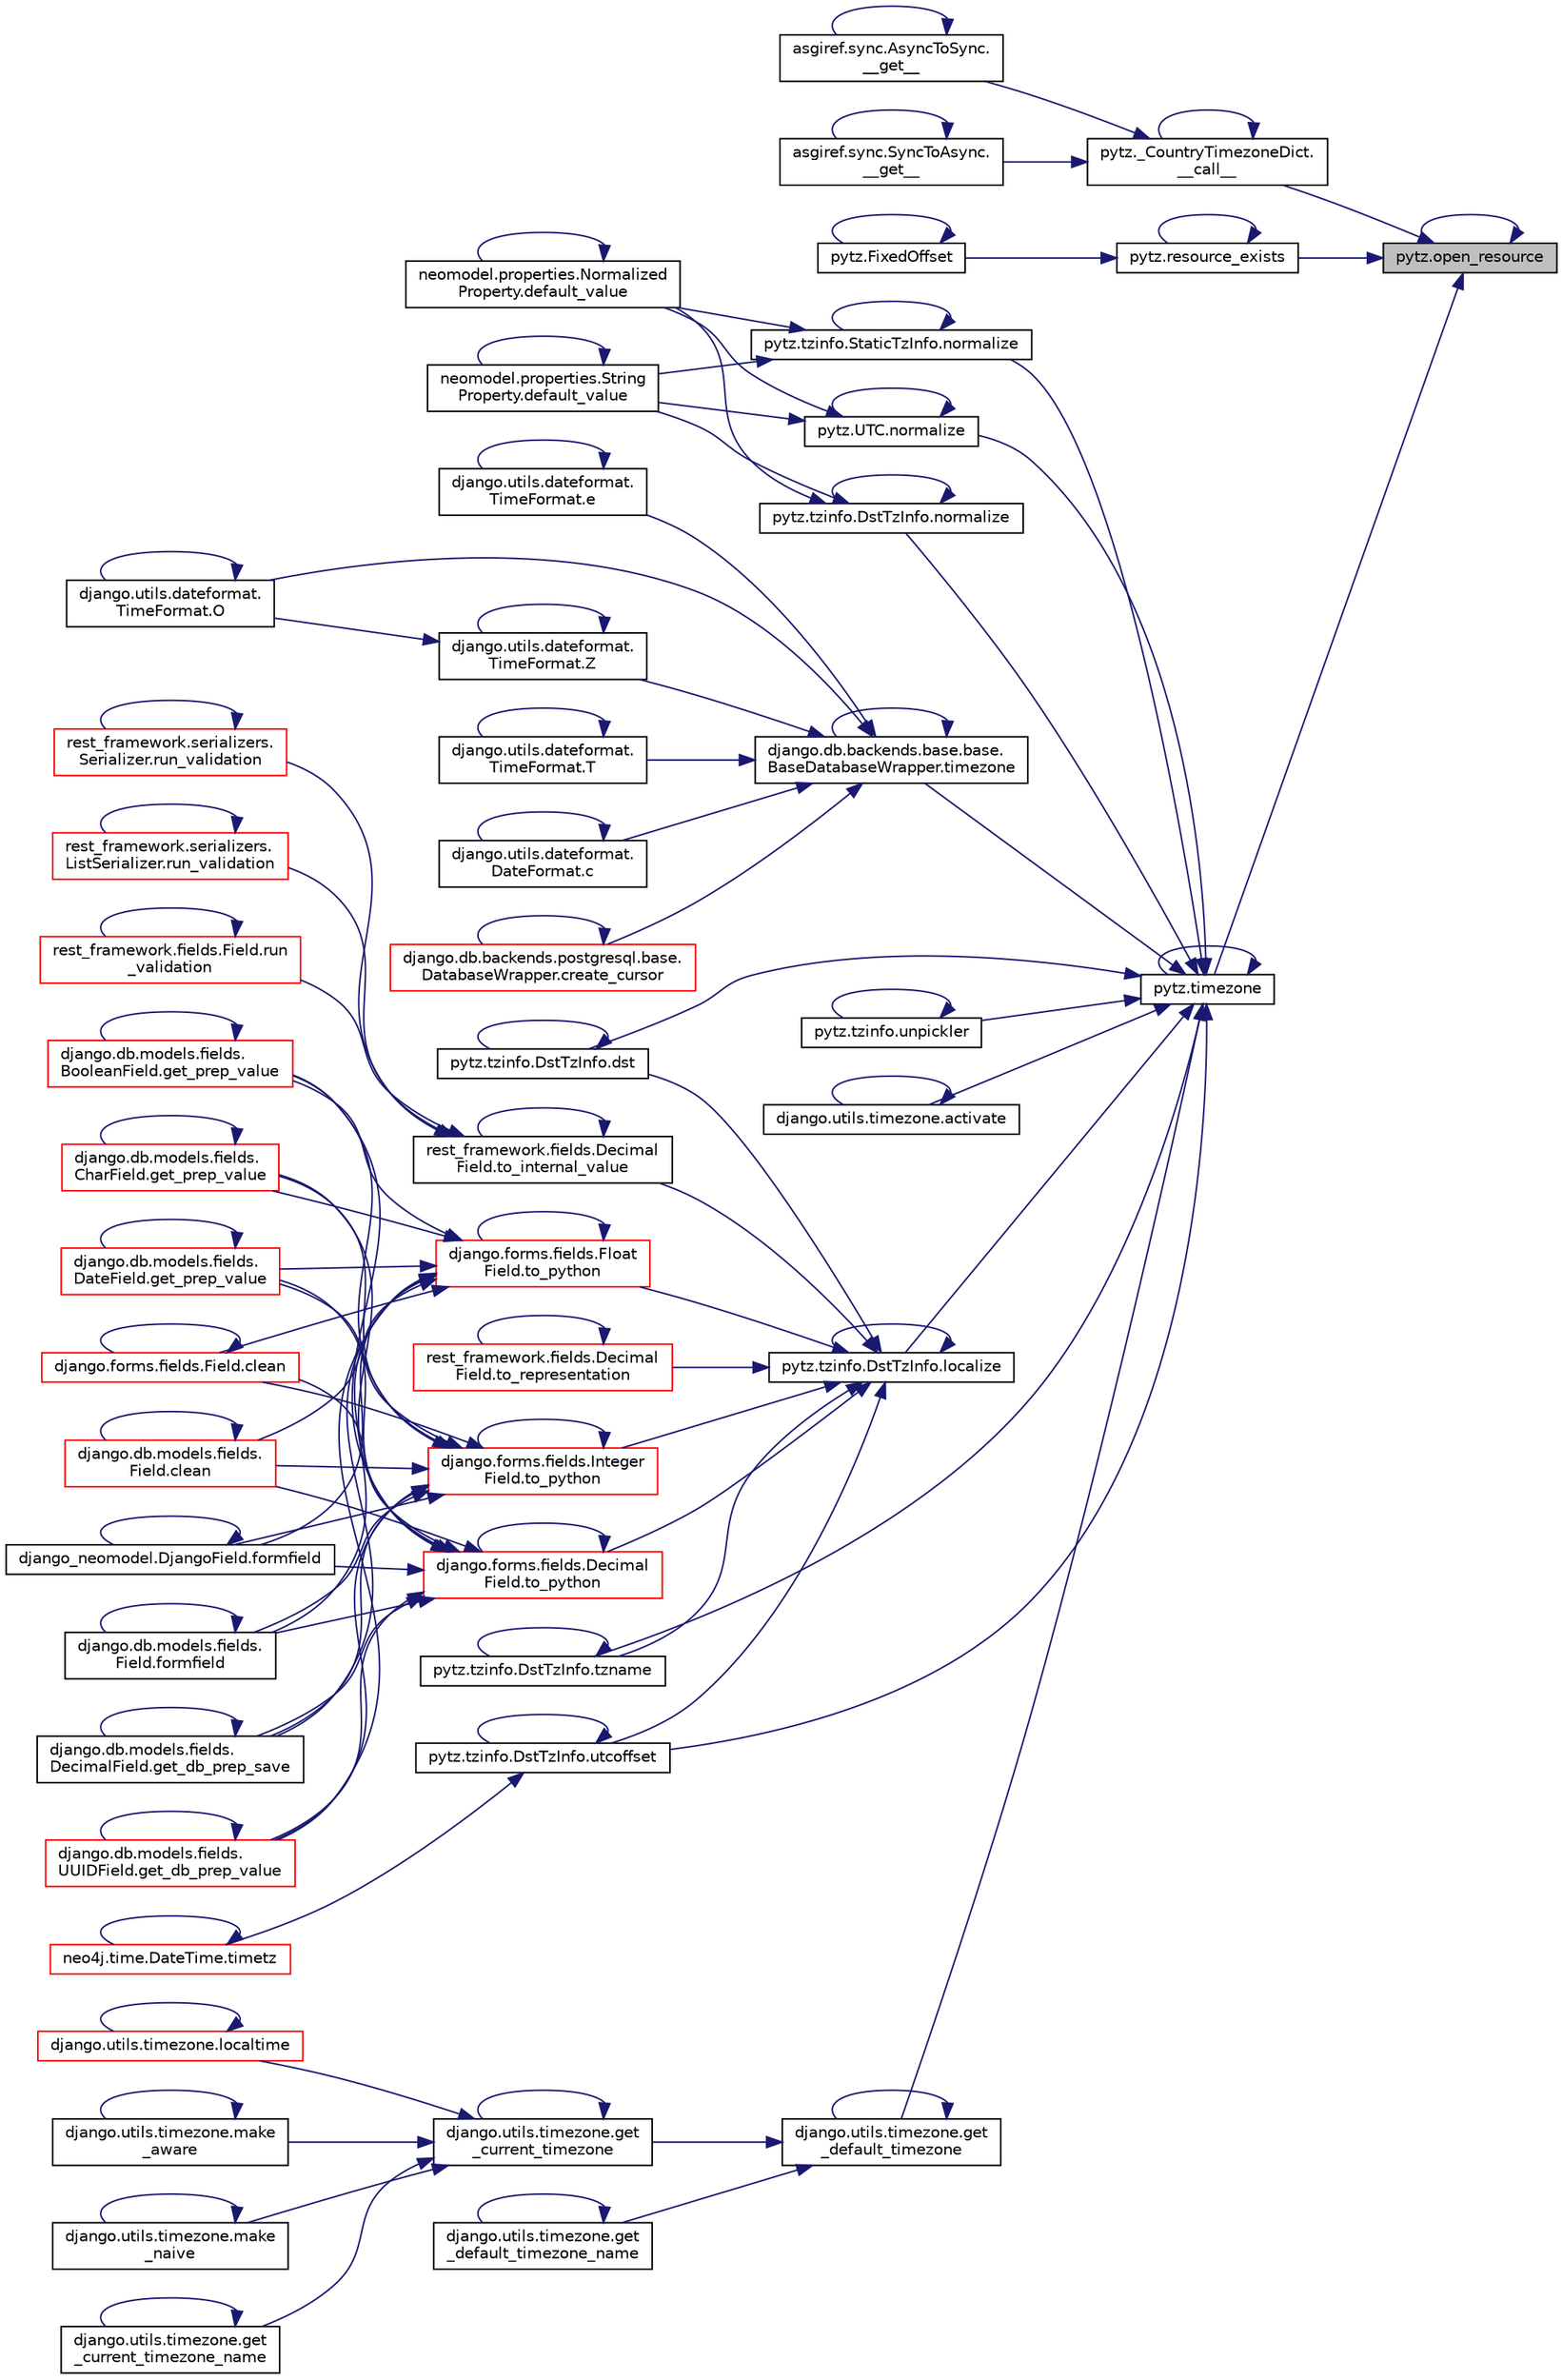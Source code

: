 digraph "pytz.open_resource"
{
 // LATEX_PDF_SIZE
  edge [fontname="Helvetica",fontsize="10",labelfontname="Helvetica",labelfontsize="10"];
  node [fontname="Helvetica",fontsize="10",shape=record];
  rankdir="RL";
  Node1 [label="pytz.open_resource",height=0.2,width=0.4,color="black", fillcolor="grey75", style="filled", fontcolor="black",tooltip=" "];
  Node1 -> Node2 [dir="back",color="midnightblue",fontsize="10",style="solid",fontname="Helvetica"];
  Node2 [label="pytz._CountryTimezoneDict.\l__call__",height=0.2,width=0.4,color="black", fillcolor="white", style="filled",URL="$dd/d56/classpytz_1_1___country_timezone_dict.html#ad7a167f353935da067e3e0e282315023",tooltip=" "];
  Node2 -> Node2 [dir="back",color="midnightblue",fontsize="10",style="solid",fontname="Helvetica"];
  Node2 -> Node3 [dir="back",color="midnightblue",fontsize="10",style="solid",fontname="Helvetica"];
  Node3 [label="asgiref.sync.AsyncToSync.\l__get__",height=0.2,width=0.4,color="black", fillcolor="white", style="filled",URL="$d9/d29/classasgiref_1_1sync_1_1_async_to_sync.html#a46832a12ae2d274d0c12529ddfed2c0b",tooltip=" "];
  Node3 -> Node3 [dir="back",color="midnightblue",fontsize="10",style="solid",fontname="Helvetica"];
  Node2 -> Node4 [dir="back",color="midnightblue",fontsize="10",style="solid",fontname="Helvetica"];
  Node4 [label="asgiref.sync.SyncToAsync.\l__get__",height=0.2,width=0.4,color="black", fillcolor="white", style="filled",URL="$de/d26/classasgiref_1_1sync_1_1_sync_to_async.html#a73128fe0b173a144bbf422953df88ddb",tooltip=" "];
  Node4 -> Node4 [dir="back",color="midnightblue",fontsize="10",style="solid",fontname="Helvetica"];
  Node1 -> Node1 [dir="back",color="midnightblue",fontsize="10",style="solid",fontname="Helvetica"];
  Node1 -> Node5 [dir="back",color="midnightblue",fontsize="10",style="solid",fontname="Helvetica"];
  Node5 [label="pytz.resource_exists",height=0.2,width=0.4,color="black", fillcolor="white", style="filled",URL="$d2/df0/namespacepytz.html#a438c8878c1f251185ee9f2233acf6f89",tooltip=" "];
  Node5 -> Node6 [dir="back",color="midnightblue",fontsize="10",style="solid",fontname="Helvetica"];
  Node6 [label="pytz.FixedOffset",height=0.2,width=0.4,color="black", fillcolor="white", style="filled",URL="$d2/df0/namespacepytz.html#af79016a547a0b7bae15ac4218644a224",tooltip=" "];
  Node6 -> Node6 [dir="back",color="midnightblue",fontsize="10",style="solid",fontname="Helvetica"];
  Node5 -> Node5 [dir="back",color="midnightblue",fontsize="10",style="solid",fontname="Helvetica"];
  Node1 -> Node7 [dir="back",color="midnightblue",fontsize="10",style="solid",fontname="Helvetica"];
  Node7 [label="pytz.timezone",height=0.2,width=0.4,color="black", fillcolor="white", style="filled",URL="$d2/df0/namespacepytz.html#a864aeabe33e444f56b55e925803db0be",tooltip=" "];
  Node7 -> Node8 [dir="back",color="midnightblue",fontsize="10",style="solid",fontname="Helvetica"];
  Node8 [label="django.utils.timezone.activate",height=0.2,width=0.4,color="black", fillcolor="white", style="filled",URL="$d2/dc0/namespacedjango_1_1utils_1_1timezone.html#add1cd96e006c4fb087b389faf9c798e7",tooltip=" "];
  Node8 -> Node8 [dir="back",color="midnightblue",fontsize="10",style="solid",fontname="Helvetica"];
  Node7 -> Node9 [dir="back",color="midnightblue",fontsize="10",style="solid",fontname="Helvetica"];
  Node9 [label="pytz.tzinfo.DstTzInfo.dst",height=0.2,width=0.4,color="black", fillcolor="white", style="filled",URL="$d4/d11/classpytz_1_1tzinfo_1_1_dst_tz_info.html#adbd7011c964e122ada53385ecda40bd2",tooltip=" "];
  Node9 -> Node9 [dir="back",color="midnightblue",fontsize="10",style="solid",fontname="Helvetica"];
  Node7 -> Node10 [dir="back",color="midnightblue",fontsize="10",style="solid",fontname="Helvetica"];
  Node10 [label="django.utils.timezone.get\l_default_timezone",height=0.2,width=0.4,color="black", fillcolor="white", style="filled",URL="$d2/dc0/namespacedjango_1_1utils_1_1timezone.html#aa1573d5c157dd1afd221ebda98e9a73d",tooltip=" "];
  Node10 -> Node11 [dir="back",color="midnightblue",fontsize="10",style="solid",fontname="Helvetica"];
  Node11 [label="django.utils.timezone.get\l_current_timezone",height=0.2,width=0.4,color="black", fillcolor="white", style="filled",URL="$d2/dc0/namespacedjango_1_1utils_1_1timezone.html#a1227004eefd0c47a79ca5a06e84850e2",tooltip=" "];
  Node11 -> Node11 [dir="back",color="midnightblue",fontsize="10",style="solid",fontname="Helvetica"];
  Node11 -> Node12 [dir="back",color="midnightblue",fontsize="10",style="solid",fontname="Helvetica"];
  Node12 [label="django.utils.timezone.get\l_current_timezone_name",height=0.2,width=0.4,color="black", fillcolor="white", style="filled",URL="$d2/dc0/namespacedjango_1_1utils_1_1timezone.html#a66e74d84cb11108468ea7a91c7cab5d9",tooltip=" "];
  Node12 -> Node12 [dir="back",color="midnightblue",fontsize="10",style="solid",fontname="Helvetica"];
  Node11 -> Node13 [dir="back",color="midnightblue",fontsize="10",style="solid",fontname="Helvetica"];
  Node13 [label="django.utils.timezone.localtime",height=0.2,width=0.4,color="red", fillcolor="white", style="filled",URL="$d2/dc0/namespacedjango_1_1utils_1_1timezone.html#a85c6e2248124bb6bfb7d8c3282f42635",tooltip=" "];
  Node13 -> Node13 [dir="back",color="midnightblue",fontsize="10",style="solid",fontname="Helvetica"];
  Node11 -> Node16 [dir="back",color="midnightblue",fontsize="10",style="solid",fontname="Helvetica"];
  Node16 [label="django.utils.timezone.make\l_aware",height=0.2,width=0.4,color="black", fillcolor="white", style="filled",URL="$d2/dc0/namespacedjango_1_1utils_1_1timezone.html#a8a4f205af49497d5871b2e3847a86892",tooltip=" "];
  Node16 -> Node16 [dir="back",color="midnightblue",fontsize="10",style="solid",fontname="Helvetica"];
  Node11 -> Node17 [dir="back",color="midnightblue",fontsize="10",style="solid",fontname="Helvetica"];
  Node17 [label="django.utils.timezone.make\l_naive",height=0.2,width=0.4,color="black", fillcolor="white", style="filled",URL="$d2/dc0/namespacedjango_1_1utils_1_1timezone.html#a81c3feff335d54e4aefa891f168f4006",tooltip=" "];
  Node17 -> Node17 [dir="back",color="midnightblue",fontsize="10",style="solid",fontname="Helvetica"];
  Node10 -> Node10 [dir="back",color="midnightblue",fontsize="10",style="solid",fontname="Helvetica"];
  Node10 -> Node18 [dir="back",color="midnightblue",fontsize="10",style="solid",fontname="Helvetica"];
  Node18 [label="django.utils.timezone.get\l_default_timezone_name",height=0.2,width=0.4,color="black", fillcolor="white", style="filled",URL="$d2/dc0/namespacedjango_1_1utils_1_1timezone.html#a5bc94f3aa7956f119859081cc935fb61",tooltip=" "];
  Node18 -> Node18 [dir="back",color="midnightblue",fontsize="10",style="solid",fontname="Helvetica"];
  Node7 -> Node19 [dir="back",color="midnightblue",fontsize="10",style="solid",fontname="Helvetica"];
  Node19 [label="pytz.tzinfo.DstTzInfo.localize",height=0.2,width=0.4,color="black", fillcolor="white", style="filled",URL="$d4/d11/classpytz_1_1tzinfo_1_1_dst_tz_info.html#af64331f2a0016d6ca9a4cfcc4d86ad89",tooltip=" "];
  Node19 -> Node9 [dir="back",color="midnightblue",fontsize="10",style="solid",fontname="Helvetica"];
  Node19 -> Node19 [dir="back",color="midnightblue",fontsize="10",style="solid",fontname="Helvetica"];
  Node19 -> Node20 [dir="back",color="midnightblue",fontsize="10",style="solid",fontname="Helvetica"];
  Node20 [label="rest_framework.fields.Decimal\lField.to_internal_value",height=0.2,width=0.4,color="black", fillcolor="white", style="filled",URL="$d4/d29/classrest__framework_1_1fields_1_1_decimal_field.html#a6cdb80a498a4bed906bdac75cad383f0",tooltip=" "];
  Node20 -> Node21 [dir="back",color="midnightblue",fontsize="10",style="solid",fontname="Helvetica"];
  Node21 [label="rest_framework.fields.Field.run\l_validation",height=0.2,width=0.4,color="red", fillcolor="white", style="filled",URL="$d9/d53/classrest__framework_1_1fields_1_1_field.html#a0d839e2f6f6cabb5a6cdc7c27a03f306",tooltip=" "];
  Node21 -> Node21 [dir="back",color="midnightblue",fontsize="10",style="solid",fontname="Helvetica"];
  Node20 -> Node46 [dir="back",color="midnightblue",fontsize="10",style="solid",fontname="Helvetica"];
  Node46 [label="rest_framework.serializers.\lSerializer.run_validation",height=0.2,width=0.4,color="red", fillcolor="white", style="filled",URL="$de/daf/classrest__framework_1_1serializers_1_1_serializer.html#a4ba93749a73234e807f686e27e44f641",tooltip=" "];
  Node46 -> Node46 [dir="back",color="midnightblue",fontsize="10",style="solid",fontname="Helvetica"];
  Node20 -> Node47 [dir="back",color="midnightblue",fontsize="10",style="solid",fontname="Helvetica"];
  Node47 [label="rest_framework.serializers.\lListSerializer.run_validation",height=0.2,width=0.4,color="red", fillcolor="white", style="filled",URL="$d9/dee/classrest__framework_1_1serializers_1_1_list_serializer.html#a76cb05211ed1c5441dc50ccbde70a315",tooltip=" "];
  Node47 -> Node47 [dir="back",color="midnightblue",fontsize="10",style="solid",fontname="Helvetica"];
  Node20 -> Node20 [dir="back",color="midnightblue",fontsize="10",style="solid",fontname="Helvetica"];
  Node19 -> Node49 [dir="back",color="midnightblue",fontsize="10",style="solid",fontname="Helvetica"];
  Node49 [label="django.forms.fields.Integer\lField.to_python",height=0.2,width=0.4,color="red", fillcolor="white", style="filled",URL="$d3/ded/classdjango_1_1forms_1_1fields_1_1_integer_field.html#aa98bb2dc2d65d6ace89afd0ba34e417c",tooltip=" "];
  Node49 -> Node50 [dir="back",color="midnightblue",fontsize="10",style="solid",fontname="Helvetica"];
  Node50 [label="django.forms.fields.Field.clean",height=0.2,width=0.4,color="red", fillcolor="white", style="filled",URL="$d2/d0d/classdjango_1_1forms_1_1fields_1_1_field.html#ac067d0195ef0f3a2c37b00ec6118c25a",tooltip=" "];
  Node50 -> Node50 [dir="back",color="midnightblue",fontsize="10",style="solid",fontname="Helvetica"];
  Node49 -> Node560 [dir="back",color="midnightblue",fontsize="10",style="solid",fontname="Helvetica"];
  Node560 [label="django.db.models.fields.\lField.clean",height=0.2,width=0.4,color="red", fillcolor="white", style="filled",URL="$db/d75/classdjango_1_1db_1_1models_1_1fields_1_1_field.html#ae5e0fc7f93205a2b790c69ad2de9c0c5",tooltip=" "];
  Node560 -> Node560 [dir="back",color="midnightblue",fontsize="10",style="solid",fontname="Helvetica"];
  Node49 -> Node546 [dir="back",color="midnightblue",fontsize="10",style="solid",fontname="Helvetica"];
  Node546 [label="django_neomodel.DjangoField.formfield",height=0.2,width=0.4,color="black", fillcolor="white", style="filled",URL="$da/d79/classdjango__neomodel_1_1_django_field.html#a0cd47370acfad09d34a68ebc232b227d",tooltip=" "];
  Node546 -> Node546 [dir="back",color="midnightblue",fontsize="10",style="solid",fontname="Helvetica"];
  Node49 -> Node547 [dir="back",color="midnightblue",fontsize="10",style="solid",fontname="Helvetica"];
  Node547 [label="django.db.models.fields.\lField.formfield",height=0.2,width=0.4,color="black", fillcolor="white", style="filled",URL="$db/d75/classdjango_1_1db_1_1models_1_1fields_1_1_field.html#ad7d7c2eb92e666a755e16ad82ba3a68e",tooltip=" "];
  Node547 -> Node547 [dir="back",color="midnightblue",fontsize="10",style="solid",fontname="Helvetica"];
  Node49 -> Node694 [dir="back",color="midnightblue",fontsize="10",style="solid",fontname="Helvetica"];
  Node694 [label="django.db.models.fields.\lDecimalField.get_db_prep_save",height=0.2,width=0.4,color="black", fillcolor="white", style="filled",URL="$d7/deb/classdjango_1_1db_1_1models_1_1fields_1_1_decimal_field.html#a431206892c9243395da0eca563889274",tooltip=" "];
  Node694 -> Node694 [dir="back",color="midnightblue",fontsize="10",style="solid",fontname="Helvetica"];
  Node49 -> Node695 [dir="back",color="midnightblue",fontsize="10",style="solid",fontname="Helvetica"];
  Node695 [label="django.db.models.fields.\lUUIDField.get_db_prep_value",height=0.2,width=0.4,color="red", fillcolor="white", style="filled",URL="$dd/dc7/classdjango_1_1db_1_1models_1_1fields_1_1_u_u_i_d_field.html#ab3831e942d5072104792398459fdb3c0",tooltip=" "];
  Node695 -> Node695 [dir="back",color="midnightblue",fontsize="10",style="solid",fontname="Helvetica"];
  Node49 -> Node698 [dir="back",color="midnightblue",fontsize="10",style="solid",fontname="Helvetica"];
  Node698 [label="django.db.models.fields.\lBooleanField.get_prep_value",height=0.2,width=0.4,color="red", fillcolor="white", style="filled",URL="$de/d82/classdjango_1_1db_1_1models_1_1fields_1_1_boolean_field.html#a9eb0a3d4cd38adb1dd3ee1f12b135ad2",tooltip=" "];
  Node698 -> Node698 [dir="back",color="midnightblue",fontsize="10",style="solid",fontname="Helvetica"];
  Node49 -> Node703 [dir="back",color="midnightblue",fontsize="10",style="solid",fontname="Helvetica"];
  Node703 [label="django.db.models.fields.\lCharField.get_prep_value",height=0.2,width=0.4,color="red", fillcolor="white", style="filled",URL="$d1/de7/classdjango_1_1db_1_1models_1_1fields_1_1_char_field.html#aceac22c63bdba4b2c3b4158ddca67bab",tooltip=" "];
  Node703 -> Node703 [dir="back",color="midnightblue",fontsize="10",style="solid",fontname="Helvetica"];
  Node49 -> Node704 [dir="back",color="midnightblue",fontsize="10",style="solid",fontname="Helvetica"];
  Node704 [label="django.db.models.fields.\lDateField.get_prep_value",height=0.2,width=0.4,color="red", fillcolor="white", style="filled",URL="$d0/df6/classdjango_1_1db_1_1models_1_1fields_1_1_date_field.html#a117a9a9bed5c50b7be7c8f36f799e8ee",tooltip=" "];
  Node704 -> Node704 [dir="back",color="midnightblue",fontsize="10",style="solid",fontname="Helvetica"];
  Node49 -> Node49 [dir="back",color="midnightblue",fontsize="10",style="solid",fontname="Helvetica"];
  Node19 -> Node717 [dir="back",color="midnightblue",fontsize="10",style="solid",fontname="Helvetica"];
  Node717 [label="django.forms.fields.Float\lField.to_python",height=0.2,width=0.4,color="red", fillcolor="white", style="filled",URL="$dd/d8f/classdjango_1_1forms_1_1fields_1_1_float_field.html#a8a6fd3c3971124120ce1a0cac310b788",tooltip=" "];
  Node717 -> Node50 [dir="back",color="midnightblue",fontsize="10",style="solid",fontname="Helvetica"];
  Node717 -> Node560 [dir="back",color="midnightblue",fontsize="10",style="solid",fontname="Helvetica"];
  Node717 -> Node546 [dir="back",color="midnightblue",fontsize="10",style="solid",fontname="Helvetica"];
  Node717 -> Node547 [dir="back",color="midnightblue",fontsize="10",style="solid",fontname="Helvetica"];
  Node717 -> Node694 [dir="back",color="midnightblue",fontsize="10",style="solid",fontname="Helvetica"];
  Node717 -> Node695 [dir="back",color="midnightblue",fontsize="10",style="solid",fontname="Helvetica"];
  Node717 -> Node698 [dir="back",color="midnightblue",fontsize="10",style="solid",fontname="Helvetica"];
  Node717 -> Node703 [dir="back",color="midnightblue",fontsize="10",style="solid",fontname="Helvetica"];
  Node717 -> Node704 [dir="back",color="midnightblue",fontsize="10",style="solid",fontname="Helvetica"];
  Node717 -> Node717 [dir="back",color="midnightblue",fontsize="10",style="solid",fontname="Helvetica"];
  Node19 -> Node718 [dir="back",color="midnightblue",fontsize="10",style="solid",fontname="Helvetica"];
  Node718 [label="django.forms.fields.Decimal\lField.to_python",height=0.2,width=0.4,color="red", fillcolor="white", style="filled",URL="$d2/d9d/classdjango_1_1forms_1_1fields_1_1_decimal_field.html#a1916929dcac4e3627b816622a4180224",tooltip=" "];
  Node718 -> Node50 [dir="back",color="midnightblue",fontsize="10",style="solid",fontname="Helvetica"];
  Node718 -> Node560 [dir="back",color="midnightblue",fontsize="10",style="solid",fontname="Helvetica"];
  Node718 -> Node546 [dir="back",color="midnightblue",fontsize="10",style="solid",fontname="Helvetica"];
  Node718 -> Node547 [dir="back",color="midnightblue",fontsize="10",style="solid",fontname="Helvetica"];
  Node718 -> Node694 [dir="back",color="midnightblue",fontsize="10",style="solid",fontname="Helvetica"];
  Node718 -> Node695 [dir="back",color="midnightblue",fontsize="10",style="solid",fontname="Helvetica"];
  Node718 -> Node698 [dir="back",color="midnightblue",fontsize="10",style="solid",fontname="Helvetica"];
  Node718 -> Node703 [dir="back",color="midnightblue",fontsize="10",style="solid",fontname="Helvetica"];
  Node718 -> Node704 [dir="back",color="midnightblue",fontsize="10",style="solid",fontname="Helvetica"];
  Node718 -> Node718 [dir="back",color="midnightblue",fontsize="10",style="solid",fontname="Helvetica"];
  Node19 -> Node719 [dir="back",color="midnightblue",fontsize="10",style="solid",fontname="Helvetica"];
  Node719 [label="rest_framework.fields.Decimal\lField.to_representation",height=0.2,width=0.4,color="red", fillcolor="white", style="filled",URL="$d4/d29/classrest__framework_1_1fields_1_1_decimal_field.html#a39637ccdb0a2abcd37203c701b967632",tooltip=" "];
  Node719 -> Node719 [dir="back",color="midnightblue",fontsize="10",style="solid",fontname="Helvetica"];
  Node19 -> Node720 [dir="back",color="midnightblue",fontsize="10",style="solid",fontname="Helvetica"];
  Node720 [label="pytz.tzinfo.DstTzInfo.tzname",height=0.2,width=0.4,color="black", fillcolor="white", style="filled",URL="$d4/d11/classpytz_1_1tzinfo_1_1_dst_tz_info.html#a24a2e17fde25003aab9059156c9bd06f",tooltip=" "];
  Node720 -> Node720 [dir="back",color="midnightblue",fontsize="10",style="solid",fontname="Helvetica"];
  Node19 -> Node721 [dir="back",color="midnightblue",fontsize="10",style="solid",fontname="Helvetica"];
  Node721 [label="pytz.tzinfo.DstTzInfo.utcoffset",height=0.2,width=0.4,color="black", fillcolor="white", style="filled",URL="$d4/d11/classpytz_1_1tzinfo_1_1_dst_tz_info.html#a9d88b72000f482255287ff9ad6ca2f07",tooltip=" "];
  Node721 -> Node444 [dir="back",color="midnightblue",fontsize="10",style="solid",fontname="Helvetica"];
  Node444 [label="neo4j.time.DateTime.timetz",height=0.2,width=0.4,color="red", fillcolor="white", style="filled",URL="$d4/dcd/classneo4j_1_1time_1_1_date_time.html#a9388eae823421cdd0536c1d4039249b2",tooltip=" "];
  Node444 -> Node444 [dir="back",color="midnightblue",fontsize="10",style="solid",fontname="Helvetica"];
  Node721 -> Node721 [dir="back",color="midnightblue",fontsize="10",style="solid",fontname="Helvetica"];
  Node7 -> Node722 [dir="back",color="midnightblue",fontsize="10",style="solid",fontname="Helvetica"];
  Node722 [label="pytz.tzinfo.DstTzInfo.normalize",height=0.2,width=0.4,color="black", fillcolor="white", style="filled",URL="$d4/d11/classpytz_1_1tzinfo_1_1_dst_tz_info.html#a87d54c8354b70d420fa322c8577ad659",tooltip=" "];
  Node722 -> Node723 [dir="back",color="midnightblue",fontsize="10",style="solid",fontname="Helvetica"];
  Node723 [label="neomodel.properties.Normalized\lProperty.default_value",height=0.2,width=0.4,color="black", fillcolor="white", style="filled",URL="$da/dc5/classneomodel_1_1properties_1_1_normalized_property.html#a511e6ec8d185622abe108c4faadc5906",tooltip=" "];
  Node723 -> Node723 [dir="back",color="midnightblue",fontsize="10",style="solid",fontname="Helvetica"];
  Node722 -> Node724 [dir="back",color="midnightblue",fontsize="10",style="solid",fontname="Helvetica"];
  Node724 [label="neomodel.properties.String\lProperty.default_value",height=0.2,width=0.4,color="black", fillcolor="white", style="filled",URL="$d8/dc9/classneomodel_1_1properties_1_1_string_property.html#a4f8fdd2841b599169bbdb763233d02d6",tooltip=" "];
  Node724 -> Node724 [dir="back",color="midnightblue",fontsize="10",style="solid",fontname="Helvetica"];
  Node722 -> Node722 [dir="back",color="midnightblue",fontsize="10",style="solid",fontname="Helvetica"];
  Node7 -> Node725 [dir="back",color="midnightblue",fontsize="10",style="solid",fontname="Helvetica"];
  Node725 [label="pytz.UTC.normalize",height=0.2,width=0.4,color="black", fillcolor="white", style="filled",URL="$d2/dd7/classpytz_1_1_u_t_c.html#ad1f7dad060e31bfa019282128ddcb85c",tooltip=" "];
  Node725 -> Node723 [dir="back",color="midnightblue",fontsize="10",style="solid",fontname="Helvetica"];
  Node725 -> Node724 [dir="back",color="midnightblue",fontsize="10",style="solid",fontname="Helvetica"];
  Node725 -> Node725 [dir="back",color="midnightblue",fontsize="10",style="solid",fontname="Helvetica"];
  Node7 -> Node726 [dir="back",color="midnightblue",fontsize="10",style="solid",fontname="Helvetica"];
  Node726 [label="pytz.tzinfo.StaticTzInfo.normalize",height=0.2,width=0.4,color="black", fillcolor="white", style="filled",URL="$d5/db5/classpytz_1_1tzinfo_1_1_static_tz_info.html#ab212a5ffb525fe66527c014149a86f33",tooltip=" "];
  Node726 -> Node723 [dir="back",color="midnightblue",fontsize="10",style="solid",fontname="Helvetica"];
  Node726 -> Node724 [dir="back",color="midnightblue",fontsize="10",style="solid",fontname="Helvetica"];
  Node726 -> Node726 [dir="back",color="midnightblue",fontsize="10",style="solid",fontname="Helvetica"];
  Node7 -> Node727 [dir="back",color="midnightblue",fontsize="10",style="solid",fontname="Helvetica"];
  Node727 [label="django.db.backends.base.base.\lBaseDatabaseWrapper.timezone",height=0.2,width=0.4,color="black", fillcolor="white", style="filled",URL="$d2/d62/classdjango_1_1db_1_1backends_1_1base_1_1base_1_1_base_database_wrapper.html#a16c4138a05fef04f6ff77a3f511a3fef",tooltip=" "];
  Node727 -> Node533 [dir="back",color="midnightblue",fontsize="10",style="solid",fontname="Helvetica"];
  Node533 [label="django.utils.dateformat.\lDateFormat.c",height=0.2,width=0.4,color="black", fillcolor="white", style="filled",URL="$d9/dc6/classdjango_1_1utils_1_1dateformat_1_1_date_format.html#a92e3f5d5b440d53b9f9b66ba9a8f0667",tooltip=" "];
  Node533 -> Node533 [dir="back",color="midnightblue",fontsize="10",style="solid",fontname="Helvetica"];
  Node727 -> Node728 [dir="back",color="midnightblue",fontsize="10",style="solid",fontname="Helvetica"];
  Node728 [label="django.db.backends.postgresql.base.\lDatabaseWrapper.create_cursor",height=0.2,width=0.4,color="red", fillcolor="white", style="filled",URL="$de/d94/classdjango_1_1db_1_1backends_1_1postgresql_1_1base_1_1_database_wrapper.html#a51b16af6e78b7f4f4ddd69036be1d292",tooltip=" "];
  Node728 -> Node728 [dir="back",color="midnightblue",fontsize="10",style="solid",fontname="Helvetica"];
  Node727 -> Node534 [dir="back",color="midnightblue",fontsize="10",style="solid",fontname="Helvetica"];
  Node534 [label="django.utils.dateformat.\lTimeFormat.e",height=0.2,width=0.4,color="black", fillcolor="white", style="filled",URL="$dd/d24/classdjango_1_1utils_1_1dateformat_1_1_time_format.html#acd2aba985d4b018b40ad1b50c6c488b3",tooltip=" "];
  Node534 -> Node534 [dir="back",color="midnightblue",fontsize="10",style="solid",fontname="Helvetica"];
  Node727 -> Node589 [dir="back",color="midnightblue",fontsize="10",style="solid",fontname="Helvetica"];
  Node589 [label="django.utils.dateformat.\lTimeFormat.O",height=0.2,width=0.4,color="black", fillcolor="white", style="filled",URL="$dd/d24/classdjango_1_1utils_1_1dateformat_1_1_time_format.html#aa27fcc3138d4e153502122680dbe19e7",tooltip=" "];
  Node589 -> Node589 [dir="back",color="midnightblue",fontsize="10",style="solid",fontname="Helvetica"];
  Node727 -> Node571 [dir="back",color="midnightblue",fontsize="10",style="solid",fontname="Helvetica"];
  Node571 [label="django.utils.dateformat.\lTimeFormat.T",height=0.2,width=0.4,color="black", fillcolor="white", style="filled",URL="$dd/d24/classdjango_1_1utils_1_1dateformat_1_1_time_format.html#ae0ea4cba3a92a2dd24aa5c8070e8139c",tooltip=" "];
  Node571 -> Node571 [dir="back",color="midnightblue",fontsize="10",style="solid",fontname="Helvetica"];
  Node727 -> Node727 [dir="back",color="midnightblue",fontsize="10",style="solid",fontname="Helvetica"];
  Node727 -> Node588 [dir="back",color="midnightblue",fontsize="10",style="solid",fontname="Helvetica"];
  Node588 [label="django.utils.dateformat.\lTimeFormat.Z",height=0.2,width=0.4,color="black", fillcolor="white", style="filled",URL="$dd/d24/classdjango_1_1utils_1_1dateformat_1_1_time_format.html#a7516826aa60ac7edfddc1f021f53f900",tooltip=" "];
  Node588 -> Node589 [dir="back",color="midnightblue",fontsize="10",style="solid",fontname="Helvetica"];
  Node588 -> Node588 [dir="back",color="midnightblue",fontsize="10",style="solid",fontname="Helvetica"];
  Node7 -> Node7 [dir="back",color="midnightblue",fontsize="10",style="solid",fontname="Helvetica"];
  Node7 -> Node720 [dir="back",color="midnightblue",fontsize="10",style="solid",fontname="Helvetica"];
  Node7 -> Node740 [dir="back",color="midnightblue",fontsize="10",style="solid",fontname="Helvetica"];
  Node740 [label="pytz.tzinfo.unpickler",height=0.2,width=0.4,color="black", fillcolor="white", style="filled",URL="$de/d93/namespacepytz_1_1tzinfo.html#abfa314b5b1f93e87637b0a7378bf078d",tooltip=" "];
  Node740 -> Node740 [dir="back",color="midnightblue",fontsize="10",style="solid",fontname="Helvetica"];
  Node7 -> Node721 [dir="back",color="midnightblue",fontsize="10",style="solid",fontname="Helvetica"];
}
